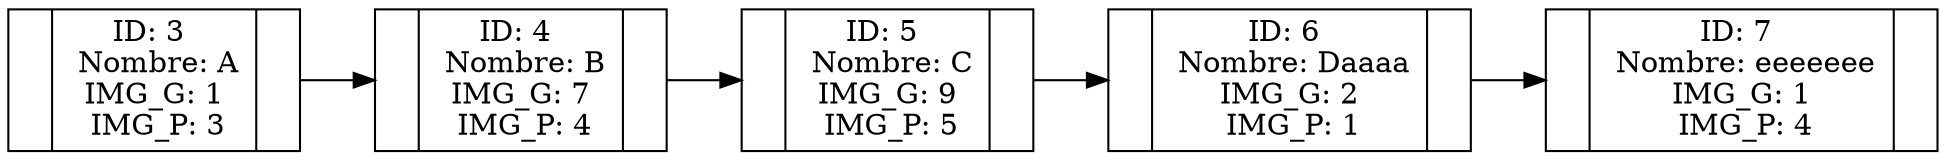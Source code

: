  digraph G {
   node [shape=record];
   rankdir=LR
 "nodo    0"[label="{ |{ID:            3 \n Nombre: A\n IMG_G:            1 \n IMG_P:            3 }| }", fillcolor=white, style=filled];
 "nodo    1"[label="{ |{ID:            4 \n Nombre: B\n IMG_G:            7 \n IMG_P:            4 }| }", fillcolor=white, style=filled];
 "nodo    2"[label="{ |{ID:            5 \n Nombre: C\n IMG_G:            9 \n IMG_P:            5 }| }", fillcolor=white, style=filled];
 "nodo    3"[label="{ |{ID:            6 \n Nombre: Daaaa\n IMG_G:            2 \n IMG_P:            1 }| }", fillcolor=white, style=filled];
 "nodo    4"[label="{ |{ID:            7 \n Nombre: eeeeeee\n IMG_G:            1 \n IMG_P:            4 }| }", fillcolor=white, style=filled];
 "nodo    0"->"nodo    1"->"nodo    2"->"nodo    3"->"nodo    4"
 rankdir = LR
 }
